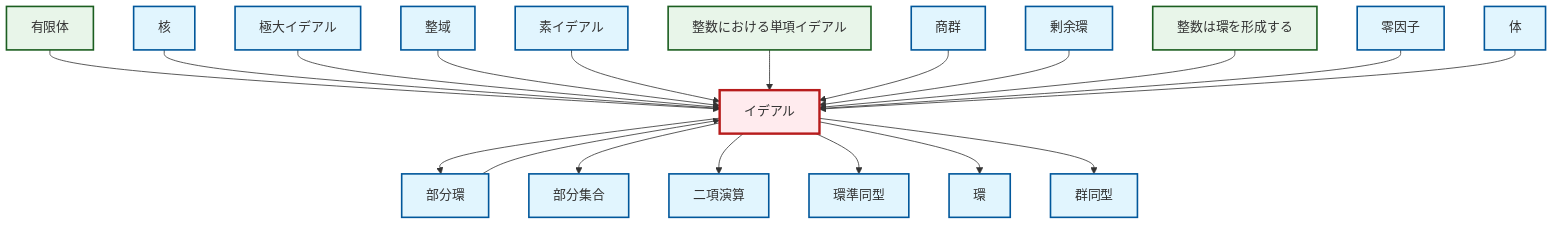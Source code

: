 graph TD
    classDef definition fill:#e1f5fe,stroke:#01579b,stroke-width:2px
    classDef theorem fill:#f3e5f5,stroke:#4a148c,stroke-width:2px
    classDef axiom fill:#fff3e0,stroke:#e65100,stroke-width:2px
    classDef example fill:#e8f5e9,stroke:#1b5e20,stroke-width:2px
    classDef current fill:#ffebee,stroke:#b71c1c,stroke-width:3px
    def-field["体"]:::definition
    def-quotient-ring["剰余環"]:::definition
    def-maximal-ideal["極大イデアル"]:::definition
    def-subring["部分環"]:::definition
    def-subset["部分集合"]:::definition
    ex-principal-ideal["整数における単項イデアル"]:::example
    def-ring["環"]:::definition
    def-quotient-group["商群"]:::definition
    ex-finite-field["有限体"]:::example
    def-integral-domain["整域"]:::definition
    def-ring-homomorphism["環準同型"]:::definition
    def-ideal["イデアル"]:::definition
    def-zero-divisor["零因子"]:::definition
    def-prime-ideal["素イデアル"]:::definition
    ex-integers-ring["整数は環を形成する"]:::example
    def-kernel["核"]:::definition
    def-isomorphism["群同型"]:::definition
    def-binary-operation["二項演算"]:::definition
    def-subring --> def-ideal
    ex-finite-field --> def-ideal
    def-kernel --> def-ideal
    def-ideal --> def-subring
    def-ideal --> def-subset
    def-maximal-ideal --> def-ideal
    def-integral-domain --> def-ideal
    def-prime-ideal --> def-ideal
    def-ideal --> def-binary-operation
    ex-principal-ideal --> def-ideal
    def-ideal --> def-ring-homomorphism
    def-quotient-group --> def-ideal
    def-quotient-ring --> def-ideal
    def-ideal --> def-ring
    ex-integers-ring --> def-ideal
    def-ideal --> def-isomorphism
    def-zero-divisor --> def-ideal
    def-field --> def-ideal
    class def-ideal current